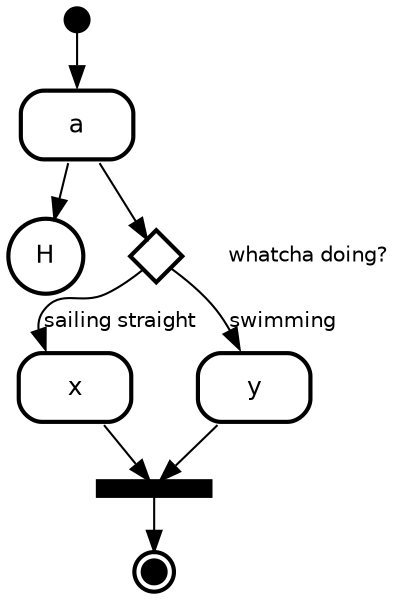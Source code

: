 digraph "state transitions" {
  fontname="Helvetica" fontsize=12 penwidth=2.0 splines=true ordering=out compound=true overlap=scale nodesep=0.3 ranksep=0.1
  node [shape=plaintext style=filled fillcolor="#FFFFFF01" fontname=Helvetica fontsize=12 penwidth=2.0]
  edge [fontname=Helvetica fontsize=10]

    "initial" [shape=circle style=filled class="state initial" fillcolor=black fixedsize=true height=0.15 label=""]
    "a" [margin=0 class="state regular" label= < 
      <table align="center" cellborder="0" border="2" style="rounded" width="48">
        <tr><td width="48" cellpadding="7">a</td></tr>
      </table>
    >]
    "x" [margin=0 class="state regular" label= < 
      <table align="center" cellborder="0" border="2" style="rounded" width="48">
        <tr><td width="48" cellpadding="7">x</td></tr>
      </table>
    >]
    "y" [margin=0 class="state regular" label= < 
      <table align="center" cellborder="0" border="2" style="rounded" width="48">
        <tr><td width="48" cellpadding="7">y</td></tr>
      </table>
    >]
    "a.history" [shape=circle class="state history" label="H"]
    "^" [shape=diamond fixedsize=true width=0.35 height=0.35 fontsize=10 class="state choice" label=" "]
    "^" -> "^" [label=<whatcha doing?> color="#FFFFFF01" class="state choice"];
    "]" [shape=rect class="state join" fillcolor=black label=" " fixedsize=true style=filled height=0.1]
    "final" [shape=circle style=filled class="state final" fillcolor=black fixedsize=true height=0.15 peripheries=2 label=""]

    "initial" -> "a" [label=" " class="transition"]
    "a" -> "a.history" [label=" " class="transition"]
    "a" -> "^" [label=" " class="transition"]
    "^" -> "x" [label="sailing straight   \l" class="transition"]
    "^" -> "y" [label="swimming   \l" class="transition"]
    "x" -> "]" [label=" " class="transition"]
    "y" -> "]" [label=" " class="transition"]
    "]" -> "final" [label=" " class="transition"]
}
